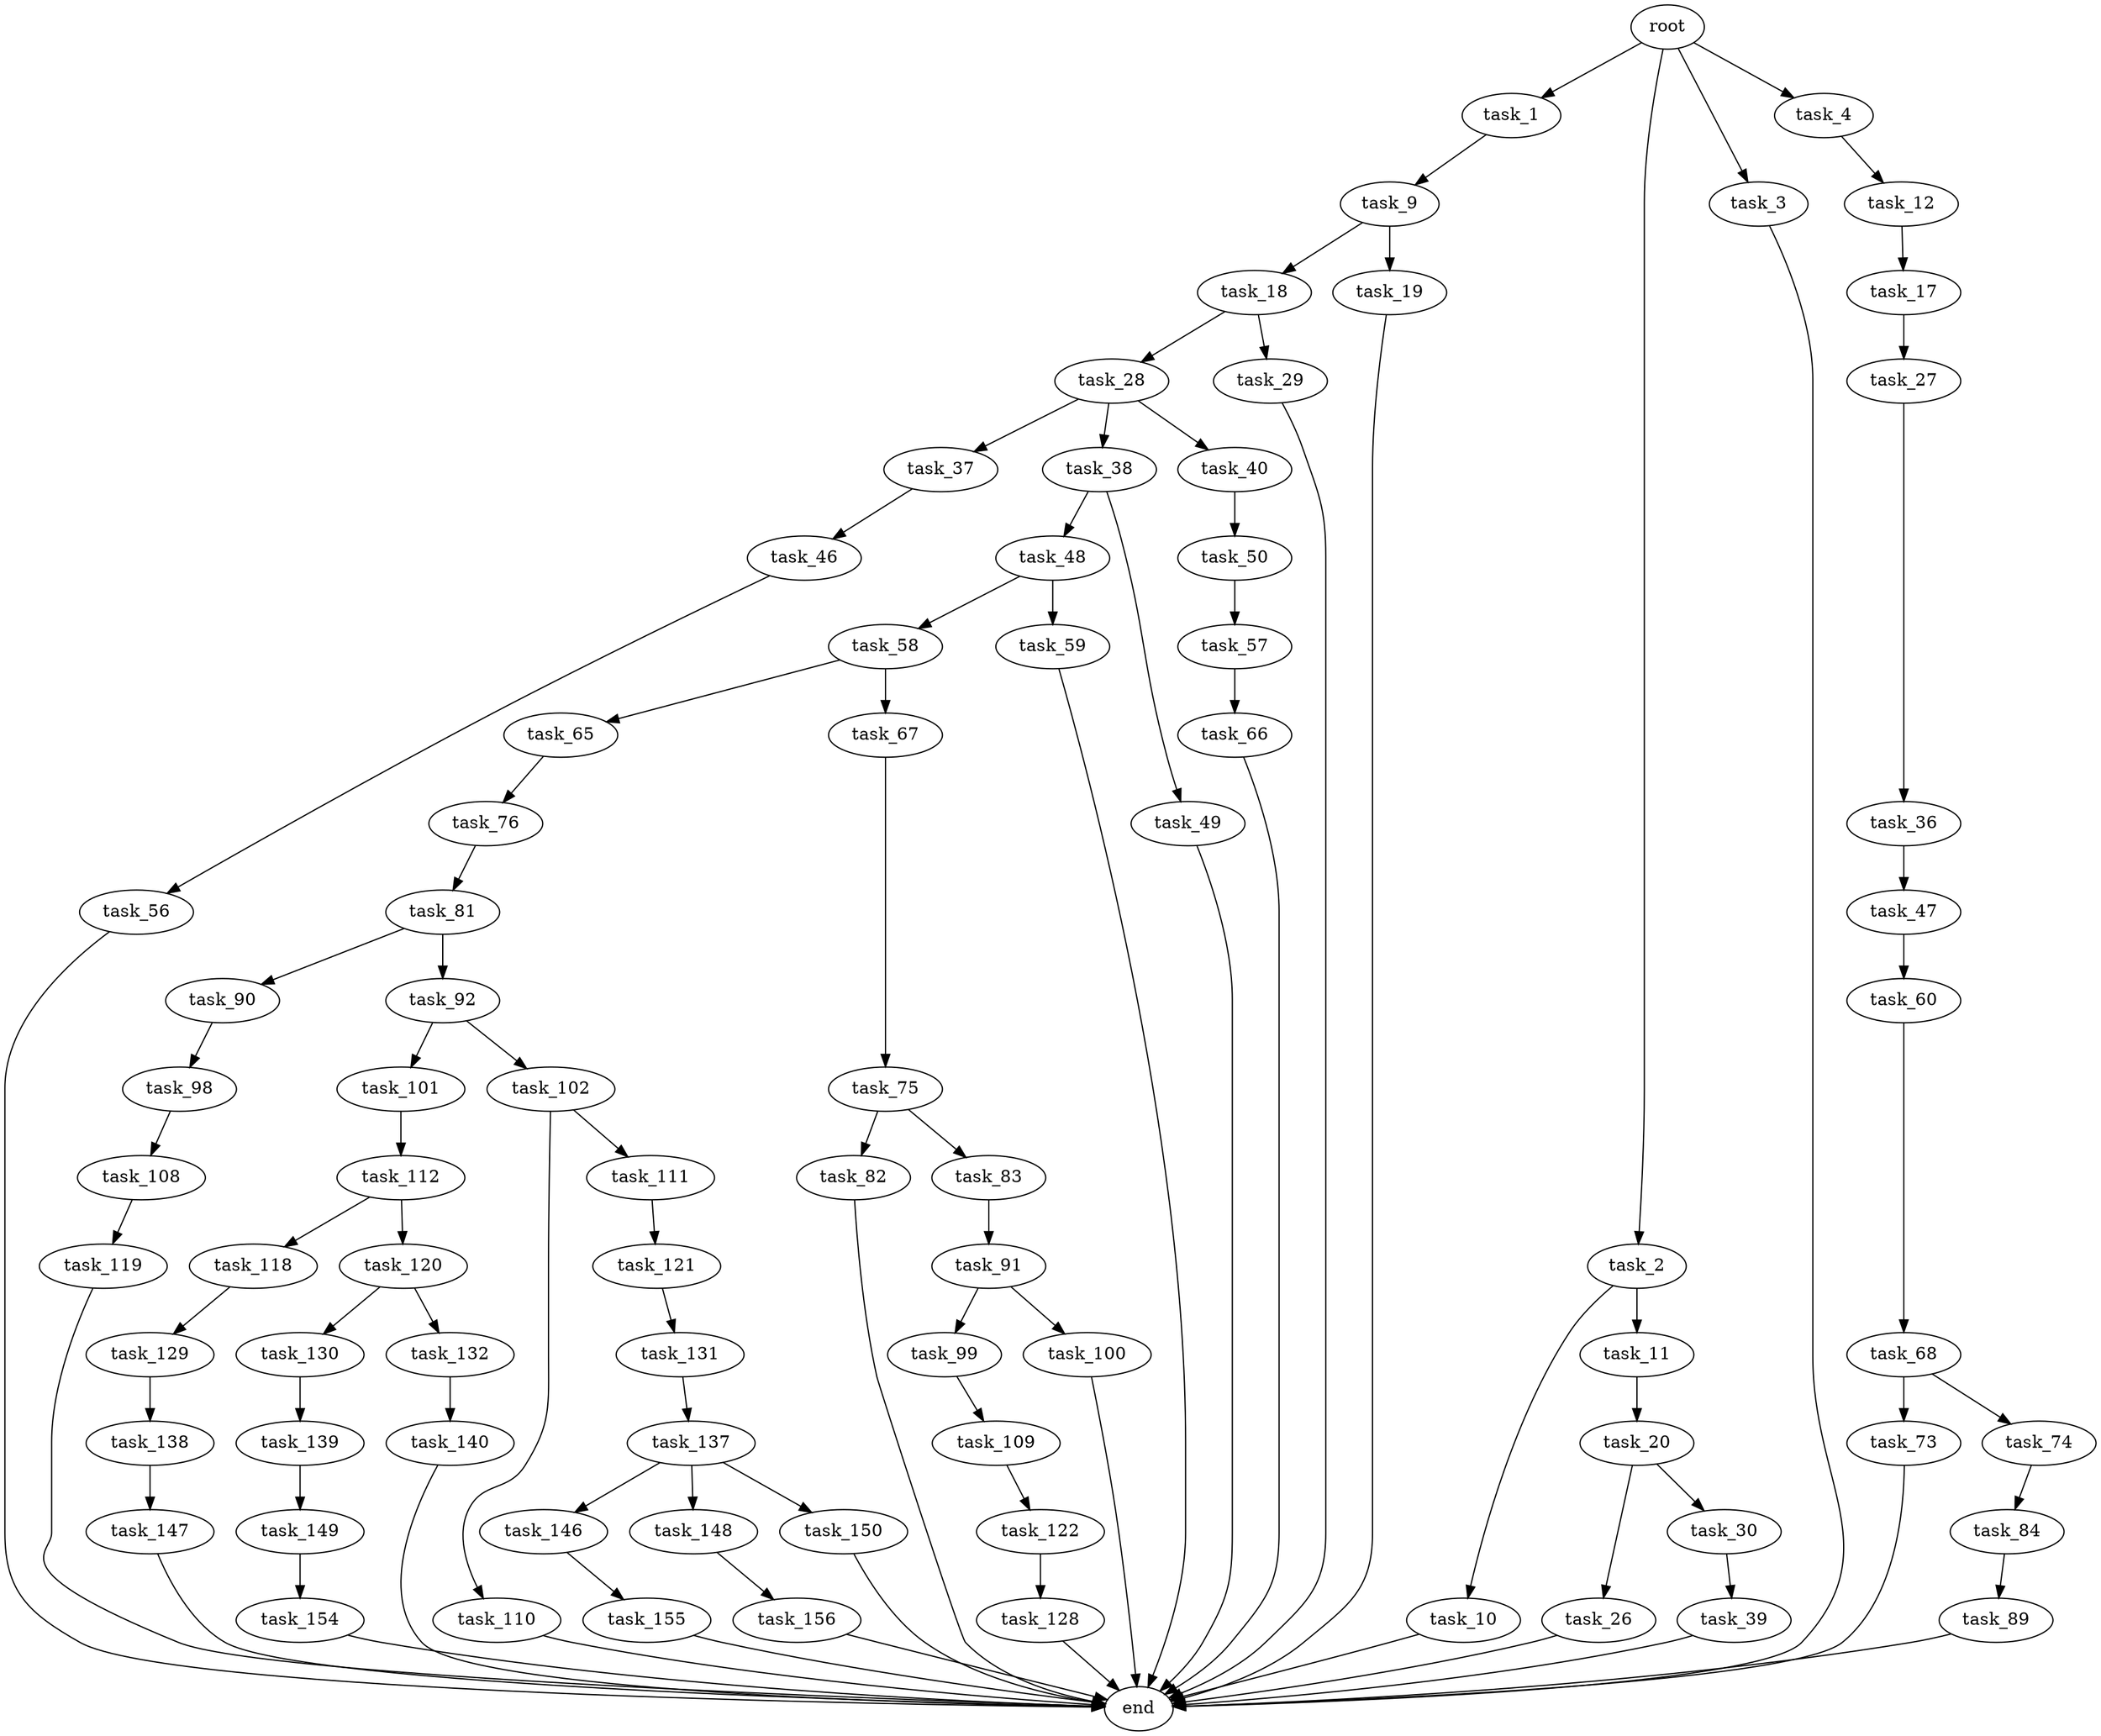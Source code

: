 digraph G {
  root [size="0.000000"];
  task_1 [size="231928233984.000000"];
  task_2 [size="134217728000.000000"];
  task_3 [size="187713152364.000000"];
  task_4 [size="28991029248.000000"];
  task_9 [size="36193533180.000000"];
  task_10 [size="69305694044.000000"];
  task_11 [size="47122119034.000000"];
  end [size="0.000000"];
  task_12 [size="338856626587.000000"];
  task_18 [size="223676658430.000000"];
  task_19 [size="10040969667.000000"];
  task_20 [size="1242810559.000000"];
  task_17 [size="25000592450.000000"];
  task_27 [size="18470098602.000000"];
  task_28 [size="168108632009.000000"];
  task_29 [size="102289897058.000000"];
  task_26 [size="11463961591.000000"];
  task_30 [size="84388462812.000000"];
  task_36 [size="1073741824000.000000"];
  task_37 [size="231450672220.000000"];
  task_38 [size="1073741824000.000000"];
  task_40 [size="549755813888.000000"];
  task_39 [size="6769211566.000000"];
  task_47 [size="782757789696.000000"];
  task_46 [size="782757789696.000000"];
  task_48 [size="368293445632.000000"];
  task_49 [size="2086911249.000000"];
  task_50 [size="231928233984.000000"];
  task_56 [size="8589934592.000000"];
  task_60 [size="521218967293.000000"];
  task_58 [size="231928233984.000000"];
  task_59 [size="5796086538.000000"];
  task_57 [size="236634394279.000000"];
  task_66 [size="375266295144.000000"];
  task_65 [size="21712732775.000000"];
  task_67 [size="134217728000.000000"];
  task_68 [size="782757789696.000000"];
  task_76 [size="1137801536424.000000"];
  task_75 [size="8589934592.000000"];
  task_73 [size="18958883527.000000"];
  task_74 [size="2529570773.000000"];
  task_84 [size="368293445632.000000"];
  task_82 [size="427197782122.000000"];
  task_83 [size="14224067491.000000"];
  task_81 [size="134217728000.000000"];
  task_90 [size="4668907783.000000"];
  task_92 [size="8589934592.000000"];
  task_91 [size="5810691350.000000"];
  task_89 [size="1674397158.000000"];
  task_98 [size="28991029248.000000"];
  task_99 [size="134217728000.000000"];
  task_100 [size="15910349774.000000"];
  task_101 [size="3251442317.000000"];
  task_102 [size="39108826705.000000"];
  task_108 [size="8340293999.000000"];
  task_109 [size="1286011752.000000"];
  task_112 [size="1424806262.000000"];
  task_110 [size="6695323558.000000"];
  task_111 [size="6949736721.000000"];
  task_119 [size="269715120270.000000"];
  task_122 [size="134217728000.000000"];
  task_121 [size="25272971601.000000"];
  task_118 [size="14680005832.000000"];
  task_120 [size="30951885239.000000"];
  task_129 [size="730130340012.000000"];
  task_130 [size="294303874578.000000"];
  task_132 [size="317711698662.000000"];
  task_131 [size="782757789696.000000"];
  task_128 [size="324724884.000000"];
  task_138 [size="1073741824000.000000"];
  task_139 [size="549755813888.000000"];
  task_137 [size="1073741824000.000000"];
  task_140 [size="231928233984.000000"];
  task_146 [size="12043268531.000000"];
  task_148 [size="505969172676.000000"];
  task_150 [size="34217421994.000000"];
  task_147 [size="40020612560.000000"];
  task_149 [size="17481599588.000000"];
  task_155 [size="782757789696.000000"];
  task_156 [size="2106939489.000000"];
  task_154 [size="231928233984.000000"];

  root -> task_1 [size="1.000000"];
  root -> task_2 [size="1.000000"];
  root -> task_3 [size="1.000000"];
  root -> task_4 [size="1.000000"];
  task_1 -> task_9 [size="301989888.000000"];
  task_2 -> task_10 [size="209715200.000000"];
  task_2 -> task_11 [size="209715200.000000"];
  task_3 -> end [size="1.000000"];
  task_4 -> task_12 [size="75497472.000000"];
  task_9 -> task_18 [size="679477248.000000"];
  task_9 -> task_19 [size="679477248.000000"];
  task_10 -> end [size="1.000000"];
  task_11 -> task_20 [size="75497472.000000"];
  task_12 -> task_17 [size="301989888.000000"];
  task_18 -> task_28 [size="411041792.000000"];
  task_18 -> task_29 [size="411041792.000000"];
  task_19 -> end [size="1.000000"];
  task_20 -> task_26 [size="75497472.000000"];
  task_20 -> task_30 [size="75497472.000000"];
  task_17 -> task_27 [size="838860800.000000"];
  task_27 -> task_36 [size="536870912.000000"];
  task_28 -> task_37 [size="301989888.000000"];
  task_28 -> task_38 [size="301989888.000000"];
  task_28 -> task_40 [size="301989888.000000"];
  task_29 -> end [size="1.000000"];
  task_26 -> end [size="1.000000"];
  task_30 -> task_39 [size="134217728.000000"];
  task_36 -> task_47 [size="838860800.000000"];
  task_37 -> task_46 [size="301989888.000000"];
  task_38 -> task_48 [size="838860800.000000"];
  task_38 -> task_49 [size="838860800.000000"];
  task_40 -> task_50 [size="536870912.000000"];
  task_39 -> end [size="1.000000"];
  task_47 -> task_60 [size="679477248.000000"];
  task_46 -> task_56 [size="679477248.000000"];
  task_48 -> task_58 [size="411041792.000000"];
  task_48 -> task_59 [size="411041792.000000"];
  task_49 -> end [size="1.000000"];
  task_50 -> task_57 [size="301989888.000000"];
  task_56 -> end [size="1.000000"];
  task_60 -> task_68 [size="411041792.000000"];
  task_58 -> task_65 [size="301989888.000000"];
  task_58 -> task_67 [size="301989888.000000"];
  task_59 -> end [size="1.000000"];
  task_57 -> task_66 [size="209715200.000000"];
  task_66 -> end [size="1.000000"];
  task_65 -> task_76 [size="411041792.000000"];
  task_67 -> task_75 [size="209715200.000000"];
  task_68 -> task_73 [size="679477248.000000"];
  task_68 -> task_74 [size="679477248.000000"];
  task_76 -> task_81 [size="838860800.000000"];
  task_75 -> task_82 [size="33554432.000000"];
  task_75 -> task_83 [size="33554432.000000"];
  task_73 -> end [size="1.000000"];
  task_74 -> task_84 [size="209715200.000000"];
  task_84 -> task_89 [size="411041792.000000"];
  task_82 -> end [size="1.000000"];
  task_83 -> task_91 [size="838860800.000000"];
  task_81 -> task_90 [size="209715200.000000"];
  task_81 -> task_92 [size="209715200.000000"];
  task_90 -> task_98 [size="75497472.000000"];
  task_92 -> task_101 [size="33554432.000000"];
  task_92 -> task_102 [size="33554432.000000"];
  task_91 -> task_99 [size="301989888.000000"];
  task_91 -> task_100 [size="301989888.000000"];
  task_89 -> end [size="1.000000"];
  task_98 -> task_108 [size="75497472.000000"];
  task_99 -> task_109 [size="209715200.000000"];
  task_100 -> end [size="1.000000"];
  task_101 -> task_112 [size="209715200.000000"];
  task_102 -> task_110 [size="33554432.000000"];
  task_102 -> task_111 [size="33554432.000000"];
  task_108 -> task_119 [size="301989888.000000"];
  task_109 -> task_122 [size="75497472.000000"];
  task_112 -> task_118 [size="75497472.000000"];
  task_112 -> task_120 [size="75497472.000000"];
  task_110 -> end [size="1.000000"];
  task_111 -> task_121 [size="301989888.000000"];
  task_119 -> end [size="1.000000"];
  task_122 -> task_128 [size="209715200.000000"];
  task_121 -> task_131 [size="411041792.000000"];
  task_118 -> task_129 [size="411041792.000000"];
  task_120 -> task_130 [size="33554432.000000"];
  task_120 -> task_132 [size="33554432.000000"];
  task_129 -> task_138 [size="838860800.000000"];
  task_130 -> task_139 [size="411041792.000000"];
  task_132 -> task_140 [size="209715200.000000"];
  task_131 -> task_137 [size="679477248.000000"];
  task_128 -> end [size="1.000000"];
  task_138 -> task_147 [size="838860800.000000"];
  task_139 -> task_149 [size="536870912.000000"];
  task_137 -> task_146 [size="838860800.000000"];
  task_137 -> task_148 [size="838860800.000000"];
  task_137 -> task_150 [size="838860800.000000"];
  task_140 -> end [size="1.000000"];
  task_146 -> task_155 [size="33554432.000000"];
  task_148 -> task_156 [size="411041792.000000"];
  task_150 -> end [size="1.000000"];
  task_147 -> end [size="1.000000"];
  task_149 -> task_154 [size="838860800.000000"];
  task_155 -> end [size="1.000000"];
  task_156 -> end [size="1.000000"];
  task_154 -> end [size="1.000000"];
}
